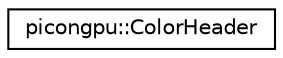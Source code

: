 digraph "Graphical Class Hierarchy"
{
 // LATEX_PDF_SIZE
  edge [fontname="Helvetica",fontsize="10",labelfontname="Helvetica",labelfontsize="10"];
  node [fontname="Helvetica",fontsize="10",shape=record];
  rankdir="LR";
  Node0 [label="picongpu::ColorHeader",height=0.2,width=0.4,color="black", fillcolor="white", style="filled",URL="$structpicongpu_1_1_color_header.html",tooltip="Color Header for Preview Images."];
}
